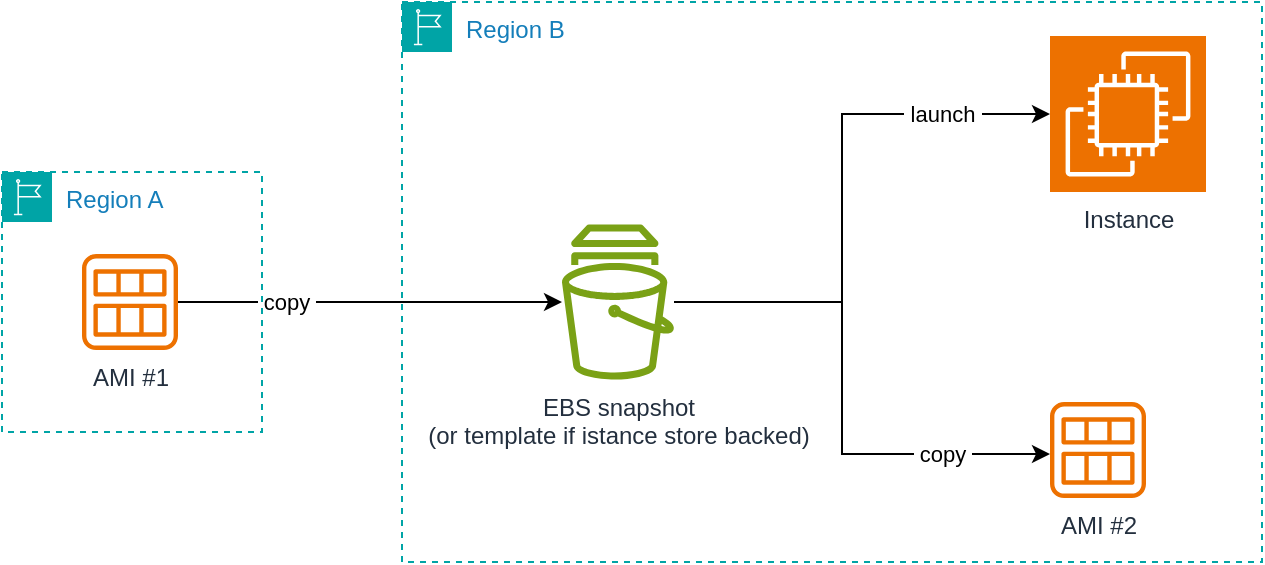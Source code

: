<mxfile version="26.0.4">
  <diagram name="Page-1" id="xPjvt0YkJ1GLezbeeXI2">
    <mxGraphModel dx="1004" dy="998" grid="1" gridSize="10" guides="1" tooltips="1" connect="1" arrows="1" fold="1" page="1" pageScale="1" pageWidth="850" pageHeight="1100" math="0" shadow="0">
      <root>
        <mxCell id="0" />
        <mxCell id="1" parent="0" />
        <mxCell id="NVmqkpXHvI-sSelcINPv-5" value="Instance" style="sketch=0;points=[[0,0,0],[0.25,0,0],[0.5,0,0],[0.75,0,0],[1,0,0],[0,1,0],[0.25,1,0],[0.5,1,0],[0.75,1,0],[1,1,0],[0,0.25,0],[0,0.5,0],[0,0.75,0],[1,0.25,0],[1,0.5,0],[1,0.75,0]];outlineConnect=0;fontColor=#232F3E;fillColor=#ED7100;strokeColor=#ffffff;dashed=0;verticalLabelPosition=bottom;verticalAlign=top;align=center;html=1;fontSize=12;fontStyle=0;aspect=fixed;shape=mxgraph.aws4.resourceIcon;resIcon=mxgraph.aws4.ec2;" vertex="1" parent="1">
          <mxGeometry x="624" y="437" width="78" height="78" as="geometry" />
        </mxCell>
        <mxCell id="NVmqkpXHvI-sSelcINPv-9" value="&amp;nbsp;launch&amp;nbsp;" style="edgeStyle=orthogonalEdgeStyle;rounded=0;orthogonalLoop=1;jettySize=auto;html=1;entryX=0;entryY=0.5;entryDx=0;entryDy=0;entryPerimeter=0;" edge="1" parent="1" source="NVmqkpXHvI-sSelcINPv-3" target="NVmqkpXHvI-sSelcINPv-5">
          <mxGeometry x="0.617" relative="1" as="geometry">
            <mxPoint x="498" y="570" as="sourcePoint" />
            <Array as="points">
              <mxPoint x="520" y="570" />
              <mxPoint x="520" y="476" />
            </Array>
            <mxPoint as="offset" />
          </mxGeometry>
        </mxCell>
        <mxCell id="NVmqkpXHvI-sSelcINPv-16" value="&amp;nbsp;copy&amp;nbsp;" style="edgeStyle=orthogonalEdgeStyle;rounded=0;orthogonalLoop=1;jettySize=auto;html=1;" edge="1" parent="1" source="NVmqkpXHvI-sSelcINPv-15" target="NVmqkpXHvI-sSelcINPv-3">
          <mxGeometry x="-0.439" relative="1" as="geometry">
            <mxPoint as="offset" />
          </mxGeometry>
        </mxCell>
        <mxCell id="NVmqkpXHvI-sSelcINPv-15" value="AMI #1" style="sketch=0;outlineConnect=0;fontColor=#232F3E;gradientColor=none;fillColor=#ED7100;strokeColor=none;dashed=0;verticalLabelPosition=bottom;verticalAlign=top;align=center;html=1;fontSize=12;fontStyle=0;aspect=fixed;pointerEvents=1;shape=mxgraph.aws4.ami;labelPosition=center;spacingLeft=0;" vertex="1" parent="1">
          <mxGeometry x="140" y="546" width="48" height="48" as="geometry" />
        </mxCell>
        <mxCell id="NVmqkpXHvI-sSelcINPv-17" value="Region A" style="points=[[0,0],[0.25,0],[0.5,0],[0.75,0],[1,0],[1,0.25],[1,0.5],[1,0.75],[1,1],[0.75,1],[0.5,1],[0.25,1],[0,1],[0,0.75],[0,0.5],[0,0.25]];outlineConnect=0;gradientColor=none;html=1;whiteSpace=wrap;fontSize=12;fontStyle=0;container=1;pointerEvents=0;collapsible=0;recursiveResize=0;shape=mxgraph.aws4.group;grIcon=mxgraph.aws4.group_region;strokeColor=#00A4A6;fillColor=none;verticalAlign=top;align=left;spacingLeft=30;fontColor=#147EBA;dashed=1;" vertex="1" parent="1">
          <mxGeometry x="100" y="505" width="130" height="130" as="geometry" />
        </mxCell>
        <mxCell id="NVmqkpXHvI-sSelcINPv-18" value="Region B" style="points=[[0,0],[0.25,0],[0.5,0],[0.75,0],[1,0],[1,0.25],[1,0.5],[1,0.75],[1,1],[0.75,1],[0.5,1],[0.25,1],[0,1],[0,0.75],[0,0.5],[0,0.25]];outlineConnect=0;gradientColor=none;html=1;whiteSpace=wrap;fontSize=12;fontStyle=0;container=1;pointerEvents=0;collapsible=0;recursiveResize=0;shape=mxgraph.aws4.group;grIcon=mxgraph.aws4.group_region;strokeColor=#00A4A6;fillColor=none;verticalAlign=top;align=left;spacingLeft=30;fontColor=#147EBA;dashed=1;" vertex="1" parent="1">
          <mxGeometry x="300" y="420" width="430" height="280" as="geometry" />
        </mxCell>
        <mxCell id="NVmqkpXHvI-sSelcINPv-3" value="EBS snapshot&lt;div&gt;(or template if istance store backed)&lt;/div&gt;" style="sketch=0;outlineConnect=0;fontColor=#232F3E;gradientColor=none;fillColor=#7AA116;strokeColor=none;dashed=0;verticalLabelPosition=bottom;verticalAlign=top;align=center;html=1;fontSize=12;fontStyle=0;aspect=fixed;pointerEvents=1;shape=mxgraph.aws4.snapshot;" vertex="1" parent="NVmqkpXHvI-sSelcINPv-18">
          <mxGeometry x="80" y="111" width="56" height="78" as="geometry" />
        </mxCell>
        <mxCell id="NVmqkpXHvI-sSelcINPv-6" value="AMI #2" style="sketch=0;outlineConnect=0;fontColor=#232F3E;gradientColor=none;fillColor=#ED7100;strokeColor=none;dashed=0;verticalLabelPosition=bottom;verticalAlign=top;align=center;html=1;fontSize=12;fontStyle=0;aspect=fixed;pointerEvents=1;shape=mxgraph.aws4.ami;" vertex="1" parent="NVmqkpXHvI-sSelcINPv-18">
          <mxGeometry x="324" y="200" width="48" height="48" as="geometry" />
        </mxCell>
        <mxCell id="NVmqkpXHvI-sSelcINPv-10" value="&amp;nbsp;copy&amp;nbsp;" style="edgeStyle=orthogonalEdgeStyle;rounded=0;orthogonalLoop=1;jettySize=auto;html=1;" edge="1" parent="NVmqkpXHvI-sSelcINPv-18" source="NVmqkpXHvI-sSelcINPv-3" target="NVmqkpXHvI-sSelcINPv-6">
          <mxGeometry x="0.591" relative="1" as="geometry">
            <mxPoint x="198" y="150" as="sourcePoint" />
            <Array as="points">
              <mxPoint x="220" y="150" />
              <mxPoint x="220" y="226" />
            </Array>
            <mxPoint as="offset" />
          </mxGeometry>
        </mxCell>
      </root>
    </mxGraphModel>
  </diagram>
</mxfile>
